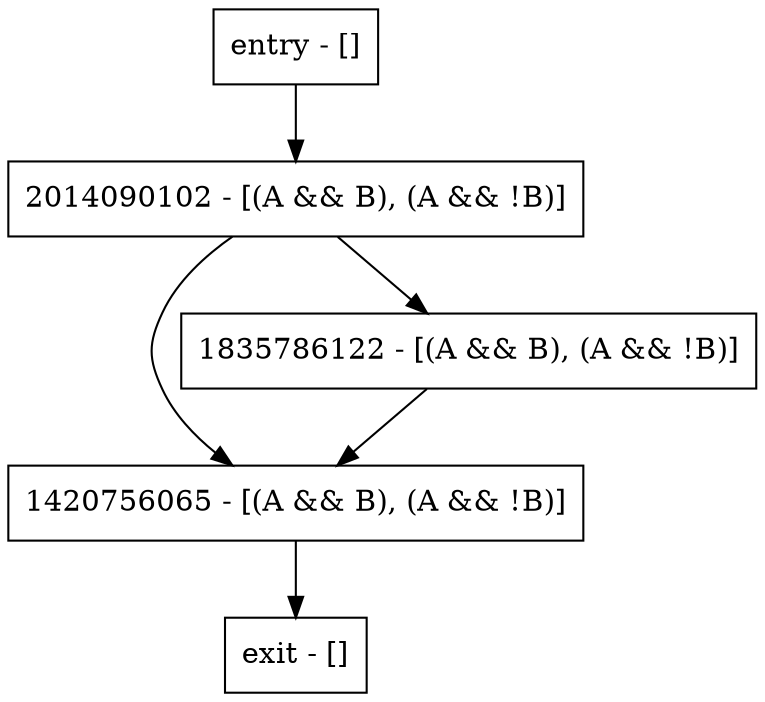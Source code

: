 digraph foo {
node [shape=record];
entry [label="entry - []"];
exit [label="exit - []"];
2014090102 [label="2014090102 - [(A && B), (A && !B)]"];
1420756065 [label="1420756065 - [(A && B), (A && !B)]"];
1835786122 [label="1835786122 - [(A && B), (A && !B)]"];
entry;
exit;
entry -> 2014090102;
2014090102 -> 1420756065;
2014090102 -> 1835786122;
1420756065 -> exit;
1835786122 -> 1420756065;
}

